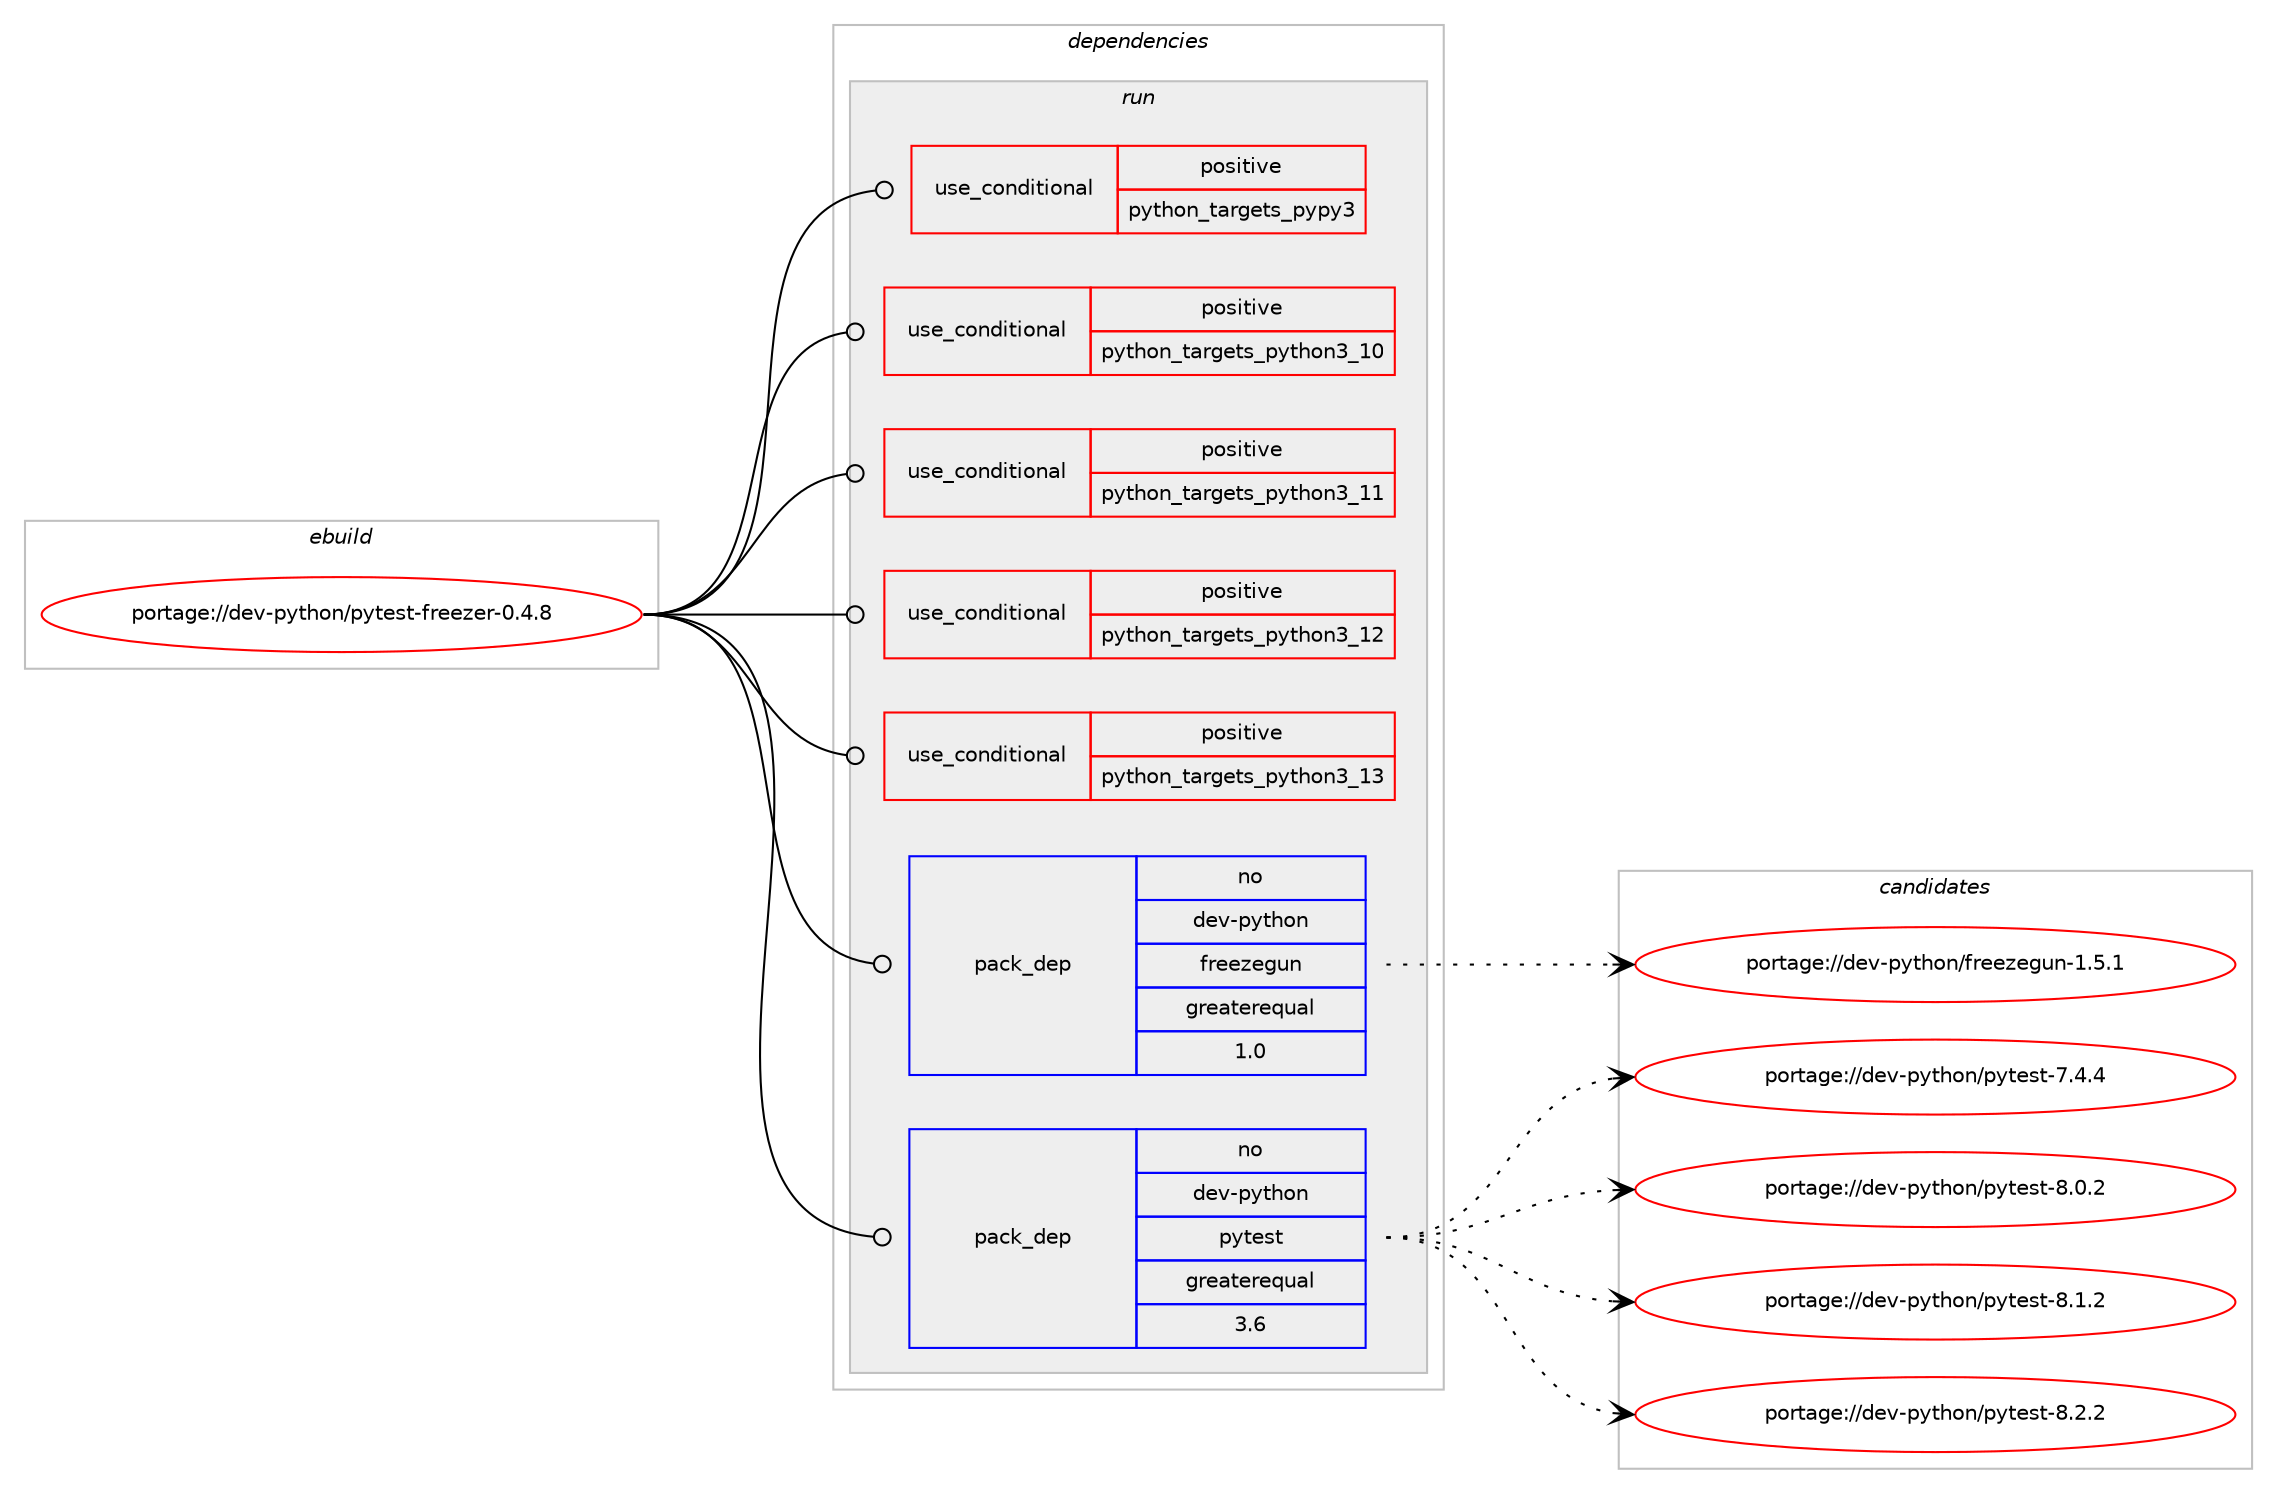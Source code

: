 digraph prolog {

# *************
# Graph options
# *************

newrank=true;
concentrate=true;
compound=true;
graph [rankdir=LR,fontname=Helvetica,fontsize=10,ranksep=1.5];#, ranksep=2.5, nodesep=0.2];
edge  [arrowhead=vee];
node  [fontname=Helvetica,fontsize=10];

# **********
# The ebuild
# **********

subgraph cluster_leftcol {
color=gray;
rank=same;
label=<<i>ebuild</i>>;
id [label="portage://dev-python/pytest-freezer-0.4.8", color=red, width=4, href="../dev-python/pytest-freezer-0.4.8.svg"];
}

# ****************
# The dependencies
# ****************

subgraph cluster_midcol {
color=gray;
label=<<i>dependencies</i>>;
subgraph cluster_compile {
fillcolor="#eeeeee";
style=filled;
label=<<i>compile</i>>;
}
subgraph cluster_compileandrun {
fillcolor="#eeeeee";
style=filled;
label=<<i>compile and run</i>>;
}
subgraph cluster_run {
fillcolor="#eeeeee";
style=filled;
label=<<i>run</i>>;
subgraph cond36714 {
dependency79905 [label=<<TABLE BORDER="0" CELLBORDER="1" CELLSPACING="0" CELLPADDING="4"><TR><TD ROWSPAN="3" CELLPADDING="10">use_conditional</TD></TR><TR><TD>positive</TD></TR><TR><TD>python_targets_pypy3</TD></TR></TABLE>>, shape=none, color=red];
# *** BEGIN UNKNOWN DEPENDENCY TYPE (TODO) ***
# dependency79905 -> package_dependency(portage://dev-python/pytest-freezer-0.4.8,run,no,dev-python,pypy3,none,[,,],any_same_slot,[])
# *** END UNKNOWN DEPENDENCY TYPE (TODO) ***

}
id:e -> dependency79905:w [weight=20,style="solid",arrowhead="odot"];
subgraph cond36715 {
dependency79906 [label=<<TABLE BORDER="0" CELLBORDER="1" CELLSPACING="0" CELLPADDING="4"><TR><TD ROWSPAN="3" CELLPADDING="10">use_conditional</TD></TR><TR><TD>positive</TD></TR><TR><TD>python_targets_python3_10</TD></TR></TABLE>>, shape=none, color=red];
# *** BEGIN UNKNOWN DEPENDENCY TYPE (TODO) ***
# dependency79906 -> package_dependency(portage://dev-python/pytest-freezer-0.4.8,run,no,dev-lang,python,none,[,,],[slot(3.10)],[])
# *** END UNKNOWN DEPENDENCY TYPE (TODO) ***

}
id:e -> dependency79906:w [weight=20,style="solid",arrowhead="odot"];
subgraph cond36716 {
dependency79907 [label=<<TABLE BORDER="0" CELLBORDER="1" CELLSPACING="0" CELLPADDING="4"><TR><TD ROWSPAN="3" CELLPADDING="10">use_conditional</TD></TR><TR><TD>positive</TD></TR><TR><TD>python_targets_python3_11</TD></TR></TABLE>>, shape=none, color=red];
# *** BEGIN UNKNOWN DEPENDENCY TYPE (TODO) ***
# dependency79907 -> package_dependency(portage://dev-python/pytest-freezer-0.4.8,run,no,dev-lang,python,none,[,,],[slot(3.11)],[])
# *** END UNKNOWN DEPENDENCY TYPE (TODO) ***

}
id:e -> dependency79907:w [weight=20,style="solid",arrowhead="odot"];
subgraph cond36717 {
dependency79908 [label=<<TABLE BORDER="0" CELLBORDER="1" CELLSPACING="0" CELLPADDING="4"><TR><TD ROWSPAN="3" CELLPADDING="10">use_conditional</TD></TR><TR><TD>positive</TD></TR><TR><TD>python_targets_python3_12</TD></TR></TABLE>>, shape=none, color=red];
# *** BEGIN UNKNOWN DEPENDENCY TYPE (TODO) ***
# dependency79908 -> package_dependency(portage://dev-python/pytest-freezer-0.4.8,run,no,dev-lang,python,none,[,,],[slot(3.12)],[])
# *** END UNKNOWN DEPENDENCY TYPE (TODO) ***

}
id:e -> dependency79908:w [weight=20,style="solid",arrowhead="odot"];
subgraph cond36718 {
dependency79909 [label=<<TABLE BORDER="0" CELLBORDER="1" CELLSPACING="0" CELLPADDING="4"><TR><TD ROWSPAN="3" CELLPADDING="10">use_conditional</TD></TR><TR><TD>positive</TD></TR><TR><TD>python_targets_python3_13</TD></TR></TABLE>>, shape=none, color=red];
# *** BEGIN UNKNOWN DEPENDENCY TYPE (TODO) ***
# dependency79909 -> package_dependency(portage://dev-python/pytest-freezer-0.4.8,run,no,dev-lang,python,none,[,,],[slot(3.13)],[])
# *** END UNKNOWN DEPENDENCY TYPE (TODO) ***

}
id:e -> dependency79909:w [weight=20,style="solid",arrowhead="odot"];
subgraph pack41956 {
dependency79910 [label=<<TABLE BORDER="0" CELLBORDER="1" CELLSPACING="0" CELLPADDING="4" WIDTH="220"><TR><TD ROWSPAN="6" CELLPADDING="30">pack_dep</TD></TR><TR><TD WIDTH="110">no</TD></TR><TR><TD>dev-python</TD></TR><TR><TD>freezegun</TD></TR><TR><TD>greaterequal</TD></TR><TR><TD>1.0</TD></TR></TABLE>>, shape=none, color=blue];
}
id:e -> dependency79910:w [weight=20,style="solid",arrowhead="odot"];
subgraph pack41957 {
dependency79911 [label=<<TABLE BORDER="0" CELLBORDER="1" CELLSPACING="0" CELLPADDING="4" WIDTH="220"><TR><TD ROWSPAN="6" CELLPADDING="30">pack_dep</TD></TR><TR><TD WIDTH="110">no</TD></TR><TR><TD>dev-python</TD></TR><TR><TD>pytest</TD></TR><TR><TD>greaterequal</TD></TR><TR><TD>3.6</TD></TR></TABLE>>, shape=none, color=blue];
}
id:e -> dependency79911:w [weight=20,style="solid",arrowhead="odot"];
}
}

# **************
# The candidates
# **************

subgraph cluster_choices {
rank=same;
color=gray;
label=<<i>candidates</i>>;

subgraph choice41956 {
color=black;
nodesep=1;
choice1001011184511212111610411111047102114101101122101103117110454946534649 [label="portage://dev-python/freezegun-1.5.1", color=red, width=4,href="../dev-python/freezegun-1.5.1.svg"];
dependency79910:e -> choice1001011184511212111610411111047102114101101122101103117110454946534649:w [style=dotted,weight="100"];
}
subgraph choice41957 {
color=black;
nodesep=1;
choice1001011184511212111610411111047112121116101115116455546524652 [label="portage://dev-python/pytest-7.4.4", color=red, width=4,href="../dev-python/pytest-7.4.4.svg"];
choice1001011184511212111610411111047112121116101115116455646484650 [label="portage://dev-python/pytest-8.0.2", color=red, width=4,href="../dev-python/pytest-8.0.2.svg"];
choice1001011184511212111610411111047112121116101115116455646494650 [label="portage://dev-python/pytest-8.1.2", color=red, width=4,href="../dev-python/pytest-8.1.2.svg"];
choice1001011184511212111610411111047112121116101115116455646504650 [label="portage://dev-python/pytest-8.2.2", color=red, width=4,href="../dev-python/pytest-8.2.2.svg"];
dependency79911:e -> choice1001011184511212111610411111047112121116101115116455546524652:w [style=dotted,weight="100"];
dependency79911:e -> choice1001011184511212111610411111047112121116101115116455646484650:w [style=dotted,weight="100"];
dependency79911:e -> choice1001011184511212111610411111047112121116101115116455646494650:w [style=dotted,weight="100"];
dependency79911:e -> choice1001011184511212111610411111047112121116101115116455646504650:w [style=dotted,weight="100"];
}
}

}
